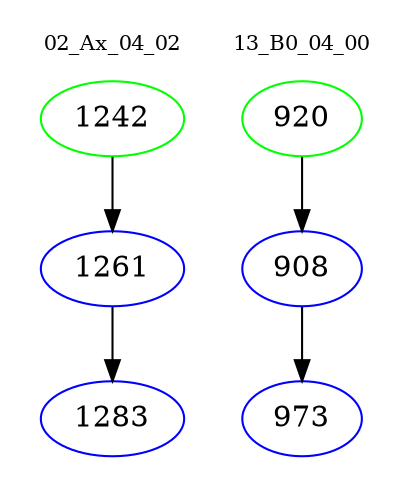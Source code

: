 digraph{
subgraph cluster_0 {
color = white
label = "02_Ax_04_02";
fontsize=10;
T0_1242 [label="1242", color="green"]
T0_1242 -> T0_1261 [color="black"]
T0_1261 [label="1261", color="blue"]
T0_1261 -> T0_1283 [color="black"]
T0_1283 [label="1283", color="blue"]
}
subgraph cluster_1 {
color = white
label = "13_B0_04_00";
fontsize=10;
T1_920 [label="920", color="green"]
T1_920 -> T1_908 [color="black"]
T1_908 [label="908", color="blue"]
T1_908 -> T1_973 [color="black"]
T1_973 [label="973", color="blue"]
}
}
